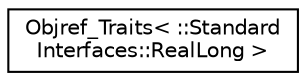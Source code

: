 digraph "Graphical Class Hierarchy"
{
 // INTERACTIVE_SVG=YES
  edge [fontname="Helvetica",fontsize="10",labelfontname="Helvetica",labelfontsize="10"];
  node [fontname="Helvetica",fontsize="10",shape=record];
  rankdir="LR";
  Node1 [label="Objref_Traits\< ::Standard\lInterfaces::RealLong \>",height=0.2,width=0.4,color="black", fillcolor="white", style="filled",URL="$struct_t_a_o_1_1_objref___traits_3_01_1_1_standard_interfaces_1_1_real_long_01_4.html"];
}
